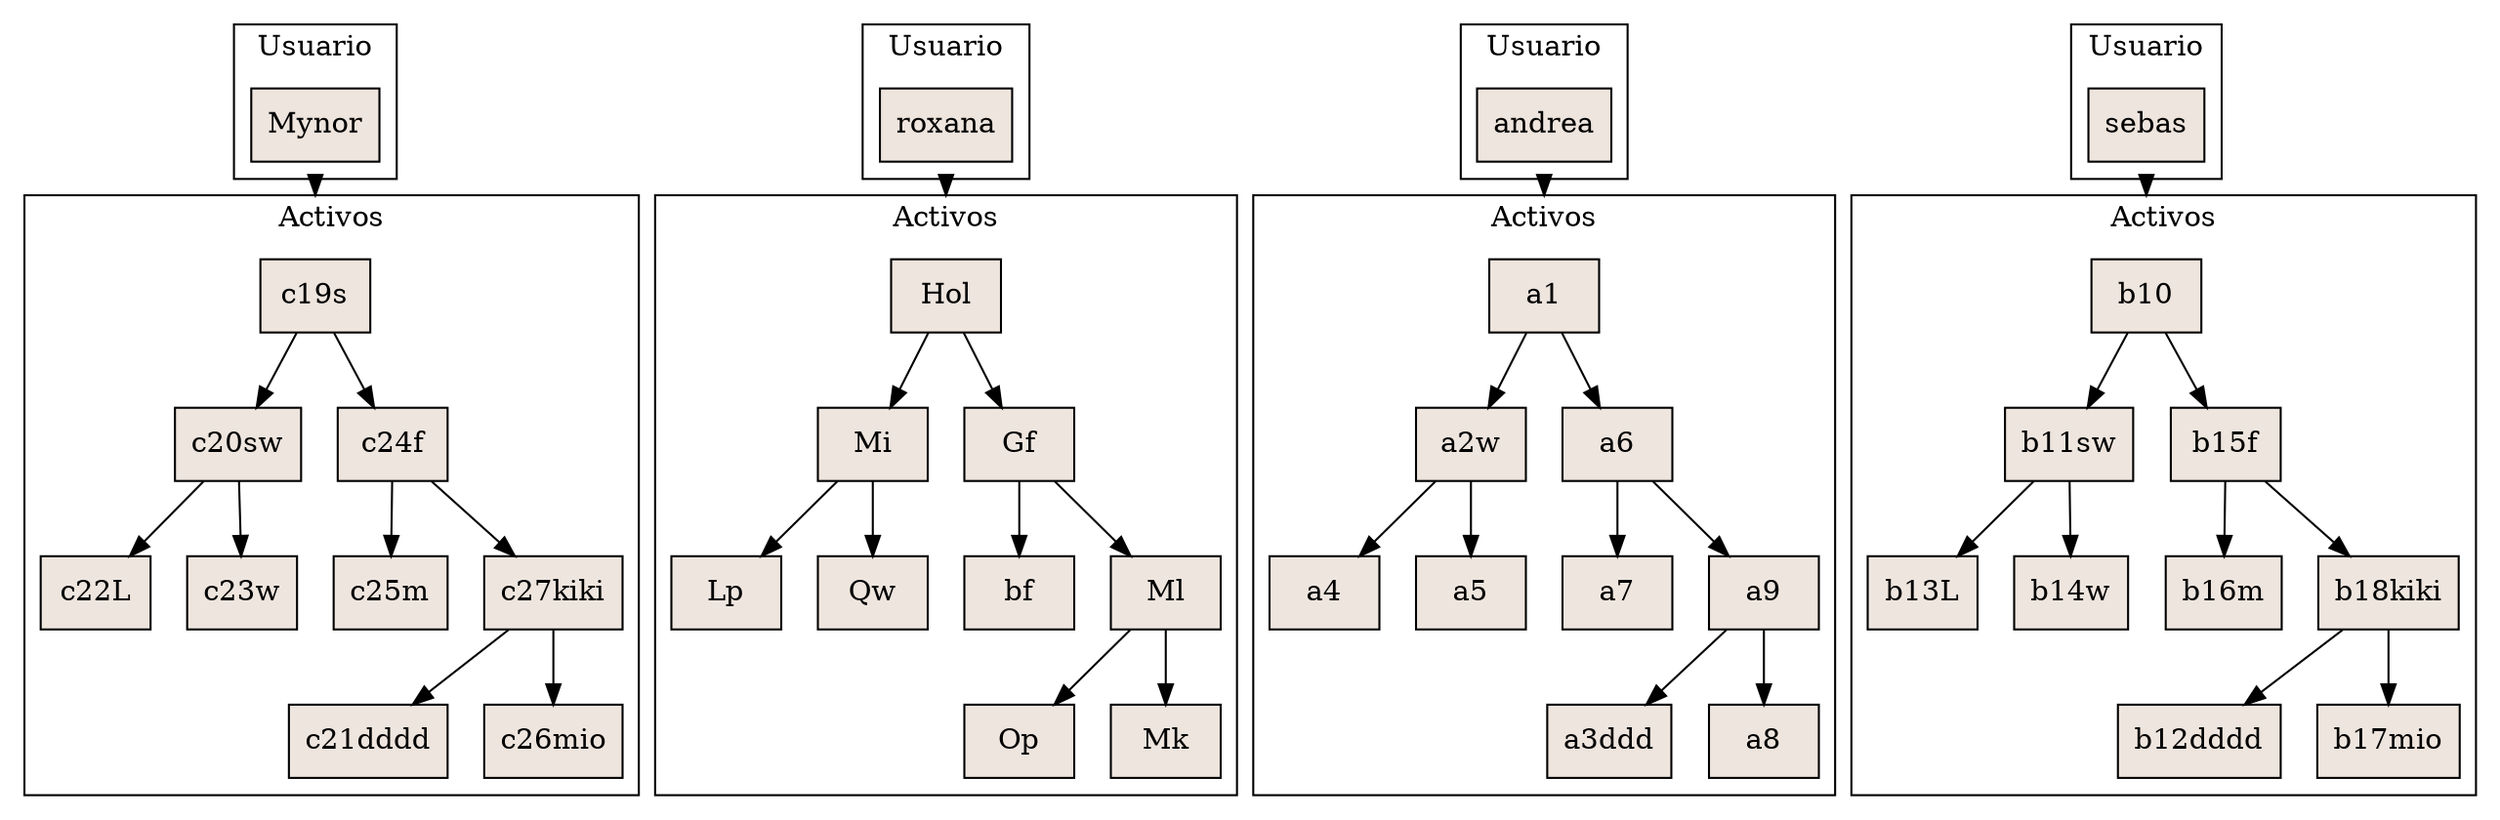 digraph a{
node[shape = record, style=filled, fillcolor=seashell2];
compound = true
                                  subgraph cluster0                                  {
                                  label = "Usuario";
                                  Titulo0                                  [label="Mynor"]
                                  }
                                  subgraph cluster1                                  {
                                  label ="Activos"                                                                                                      c19s->c20sw
                                  c19s->c24f
                                  c20sw->c22L
                                  c20sw->c23w
                                  c24f->c25m
                                  c24f->c27kiki
                                  c27kiki->c21dddd
                                  c27kiki->c26mio
                                  }

                                  Titulo0                                  -> c19s[ltail=cluster0 lhead=cluster1]
                                  ;
                                  subgraph cluster2                                  {
                                  label = "Usuario";
                                  Titulo2                                  [label="roxana"]
                                  }
                                  subgraph cluster3                                  {
                                  label ="Activos"                                                                                                      Hol->Mi
                                  Hol->Gf
                                  Mi->Lp
                                  Mi->Qw
                                  Gf->bf
                                  Gf->Ml
                                  Ml->Op
                                  Ml->Mk
                                  }

                                  Titulo2                                  -> Hol[ltail=cluster2 lhead=cluster3]
                                  ;
                                  subgraph cluster4                                  {
                                  label = "Usuario";
                                  Titulo4                                  [label="andrea"]
                                  }
                                  subgraph cluster5                                  {
                                  label ="Activos"                                                                                                      a1->a2w
                                  a1->a6
                                  a2w->a4
                                  a2w->a5
                                  a6->a7
                                  a6->a9
                                  a9->a3ddd
                                  a9->a8
                                  }

                                  Titulo4                                  -> a1[ltail=cluster4 lhead=cluster5]
                                  ;
                                  subgraph cluster6                                  {
                                  label = "Usuario";
                                  Titulo6                                  [label="sebas"]
                                  }
                                  subgraph cluster7                                  {
                                  label ="Activos"                                                                                                      b10->b11sw
                                  b10->b15f
                                  b11sw->b13L
                                  b11sw->b14w
                                  b15f->b16m
                                  b15f->b18kiki
                                  b18kiki->b12dddd
                                  b18kiki->b17mio
                                  }

                                  Titulo6                                  -> b10[ltail=cluster6 lhead=cluster7]
                                  ;
}
